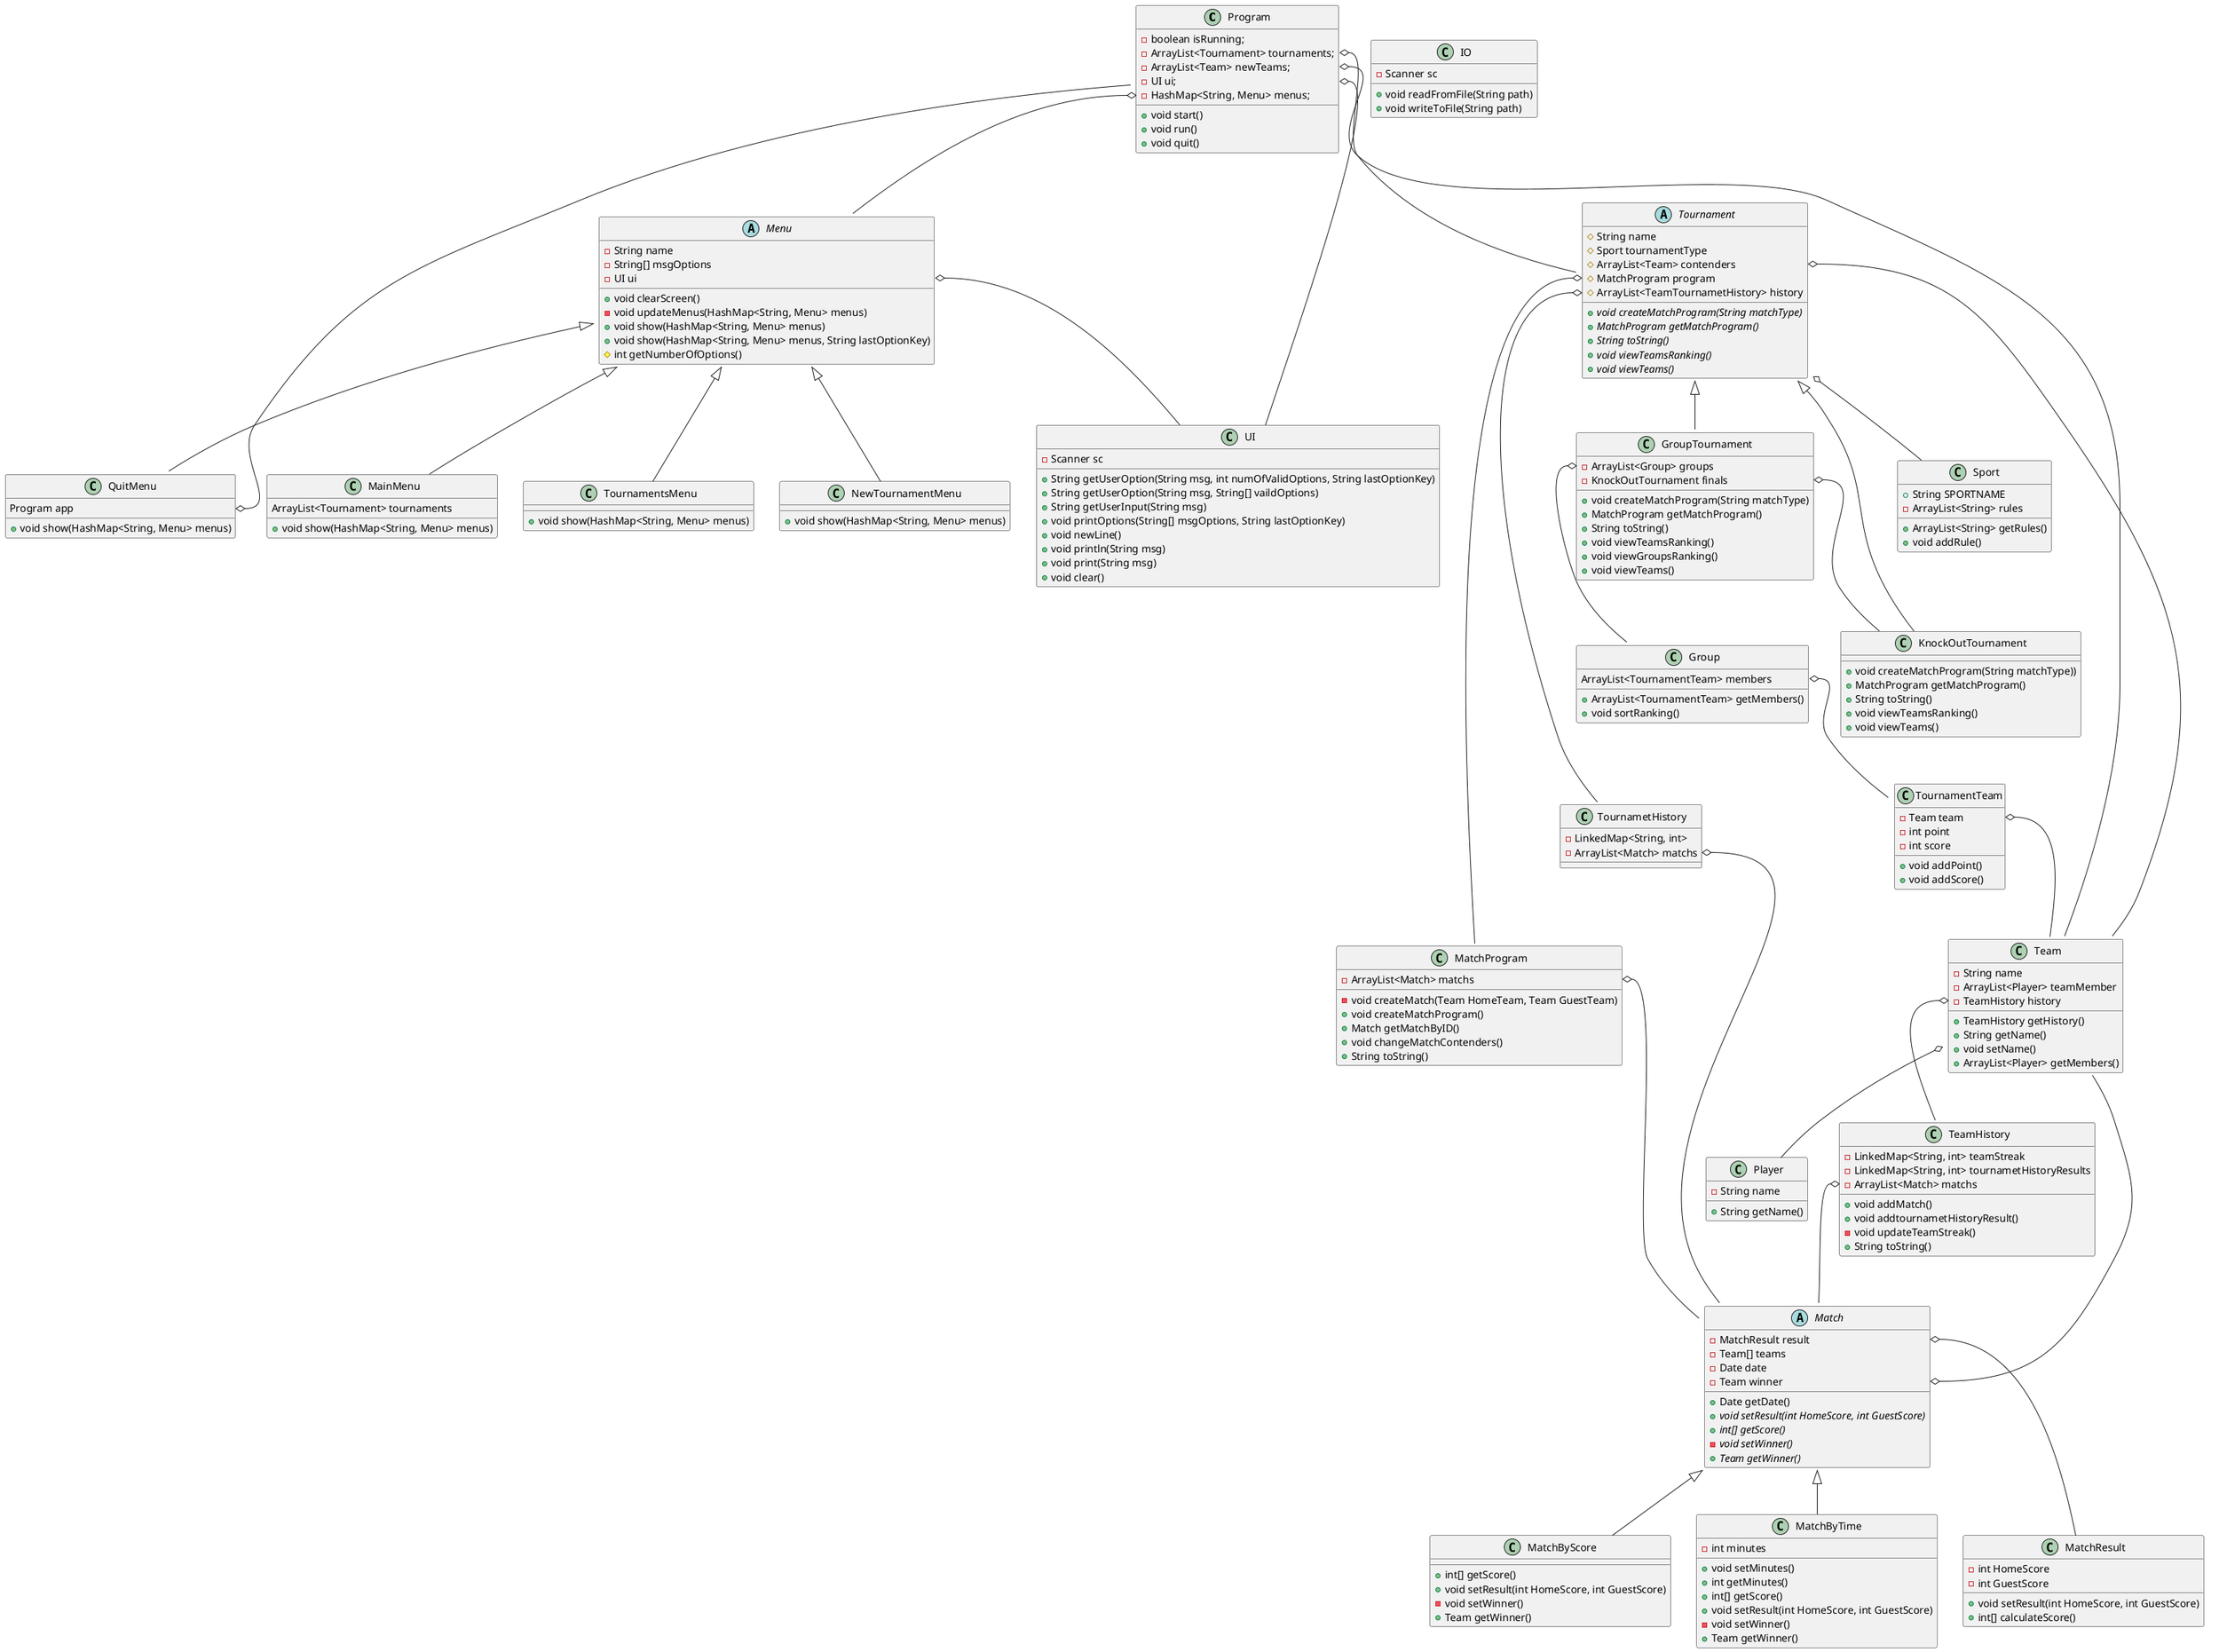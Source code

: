 @startuml

class Program {
   - boolean isRunning;
   - ArrayList<Tournament> tournaments;
   - ArrayList<Team> newTeams;
   - UI ui;
   - HashMap<String, Menu> menus;
    + void start()
    + void run()
    + void quit()
}



abstract class Menu {
    - String name
    - String[] msgOptions
    - UI ui
    + void clearScreen()
    - void updateMenus(HashMap<String, Menu> menus)
    + void show(HashMap<String, Menu> menus)
    + void show(HashMap<String, Menu> menus, String lastOptionKey)
    # int getNumberOfOptions()
}

class QuitMenu {
    Program app
    + void show(HashMap<String, Menu> menus)
}

class MainMenu {
    ArrayList<Tournament> tournaments
    + void show(HashMap<String, Menu> menus)
}

class TournamentsMenu {
    + void show(HashMap<String, Menu> menus)
}

class NewTournamentMenu {
    + void show(HashMap<String, Menu> menus)
}

class UI{
    - Scanner sc
    + String getUserOption(String msg, int numOfValidOptions, String lastOptionKey)
    + String getUserOption(String msg, String[] vaildOptions)
    + String getUserInput(String msg)
    + void printOptions(String[] msgOptions, String lastOptionKey)
    + void newLine()
    + void println(String msg)
    + void print(String msg)
    + void clear()
}

class IO{
    - Scanner sc
    + void readFromFile(String path)
    + void writeToFile(String path)
}

abstract class Tournament {
     # String name
     # Sport tournamentType
     # ArrayList<Team> contenders
     # MatchProgram program
     # ArrayList<TeamTournametHistory> history

     + {abstract} void createMatchProgram(String matchType)
     + {abstract} MatchProgram getMatchProgram()
     + {abstract} String toString()
     + {abstract} void viewTeamsRanking()
     + {abstract} void viewTeams()
}
class Sport {
    + String SPORTNAME
    - ArrayList<String> rules

    + ArrayList<String> getRules()
    + void addRule()
}
class GroupTournament
{
    - ArrayList<Group> groups
    - KnockOutTournament finals
    + void createMatchProgram(String matchType)
    + MatchProgram getMatchProgram()
    + String toString()
    + void viewTeamsRanking()
    + void viewGroupsRanking()
    + void viewTeams()
}

class TournamentTeam {
    - Team team
    - int point
    - int score

    + void addPoint()
    + void addScore()
}

class Group {
    ArrayList<TournamentTeam> members

    + ArrayList<TournamentTeam> getMembers()
    + void sortRanking()
}

class KnockOutTournament
{

    + void createMatchProgram(String matchType))
    + MatchProgram getMatchProgram()
    + String toString()
    + void viewTeamsRanking()
    + void viewTeams()
}

class TournametHistory{
    - LinkedMap<String, int>
    - ArrayList<Match> matchs
}

class Team {
    - String name
    - ArrayList<Player> teamMember
    - TeamHistory history

    + TeamHistory getHistory()
    + String getName()
    + void setName()
    + ArrayList<Player> getMembers()
}

class TeamHistory {
    - LinkedMap<String, int> teamStreak
    - LinkedMap<String, int> tournametHistoryResults
    - ArrayList<Match> matchs

    + void addMatch()
    + void addtournametHistoryResult()
    - void updateTeamStreak()
    + String toString()
}

class Player {
    - String name

    + String getName()
}

class MatchProgram {
    - ArrayList<Match> matchs

    - void createMatch(Team HomeTeam, Team GuestTeam)
    + void createMatchProgram()
    + Match getMatchByID()
    + void changeMatchContenders()
    + String toString()
}

abstract class Match {
    - MatchResult result
    - Team[] teams
    - Date date
    - Team winner

    + Date getDate()
    + {abstract} void setResult(int HomeScore, int GuestScore)
    + {abstract} int[] getScore()
    - {abstract} void setWinner()
    + {abstract} Team getWinner()
}

class MatchByTime {
    - int minutes

    + void setMinutes()
    + int getMinutes()
    + int[] getScore()
    + void setResult(int HomeScore, int GuestScore)
    - void setWinner()
    + Team getWinner()
}

class MatchByScore {


    + int[] getScore()
    + void setResult(int HomeScore, int GuestScore)
    - void setWinner()
    + Team getWinner()
}

class MatchResult {
    - int HomeScore
    - int GuestScore

    + void setResult(int HomeScore, int GuestScore)
    + int[] calculateScore()
}


Team::members o-- Player
Team::history o-- TeamHistory


Match::result o-- MatchResult
Match::winner o-- Team
Match <|-- MatchByScore
Match <|-- MatchByTime

Tournament::tournametHistoryResults o-- Sport
Tournament::history o-- TournametHistory
Tournament::program o-- MatchProgram
Tournament::contenders o-- Team
Tournament <|-- KnockOutTournament
Tournament <|-- GroupTournament

MatchProgram::matchs o-- Match


Group::members o-- TournamentTeam
GroupTournament::groups o-- Group
GroupTournament::finals o-- KnockOutTournament

TournamentTeam::team o-- Team
TournametHistory::matchs o-- Match
TeamHistory::matchs o-- Match

Menu <|-- MainMenu
Menu <|-- TournamentsMenu
Menu <|-- NewTournamentMenu
Menu <|-- QuitMenu

Program --o QuitMenu::app
Program::menus o-- Menu
Program::ui o-- UI
Program::tournaments o-- Tournament
Program::newTeams o-- Team
Menu::UI o-- UI


@enduml